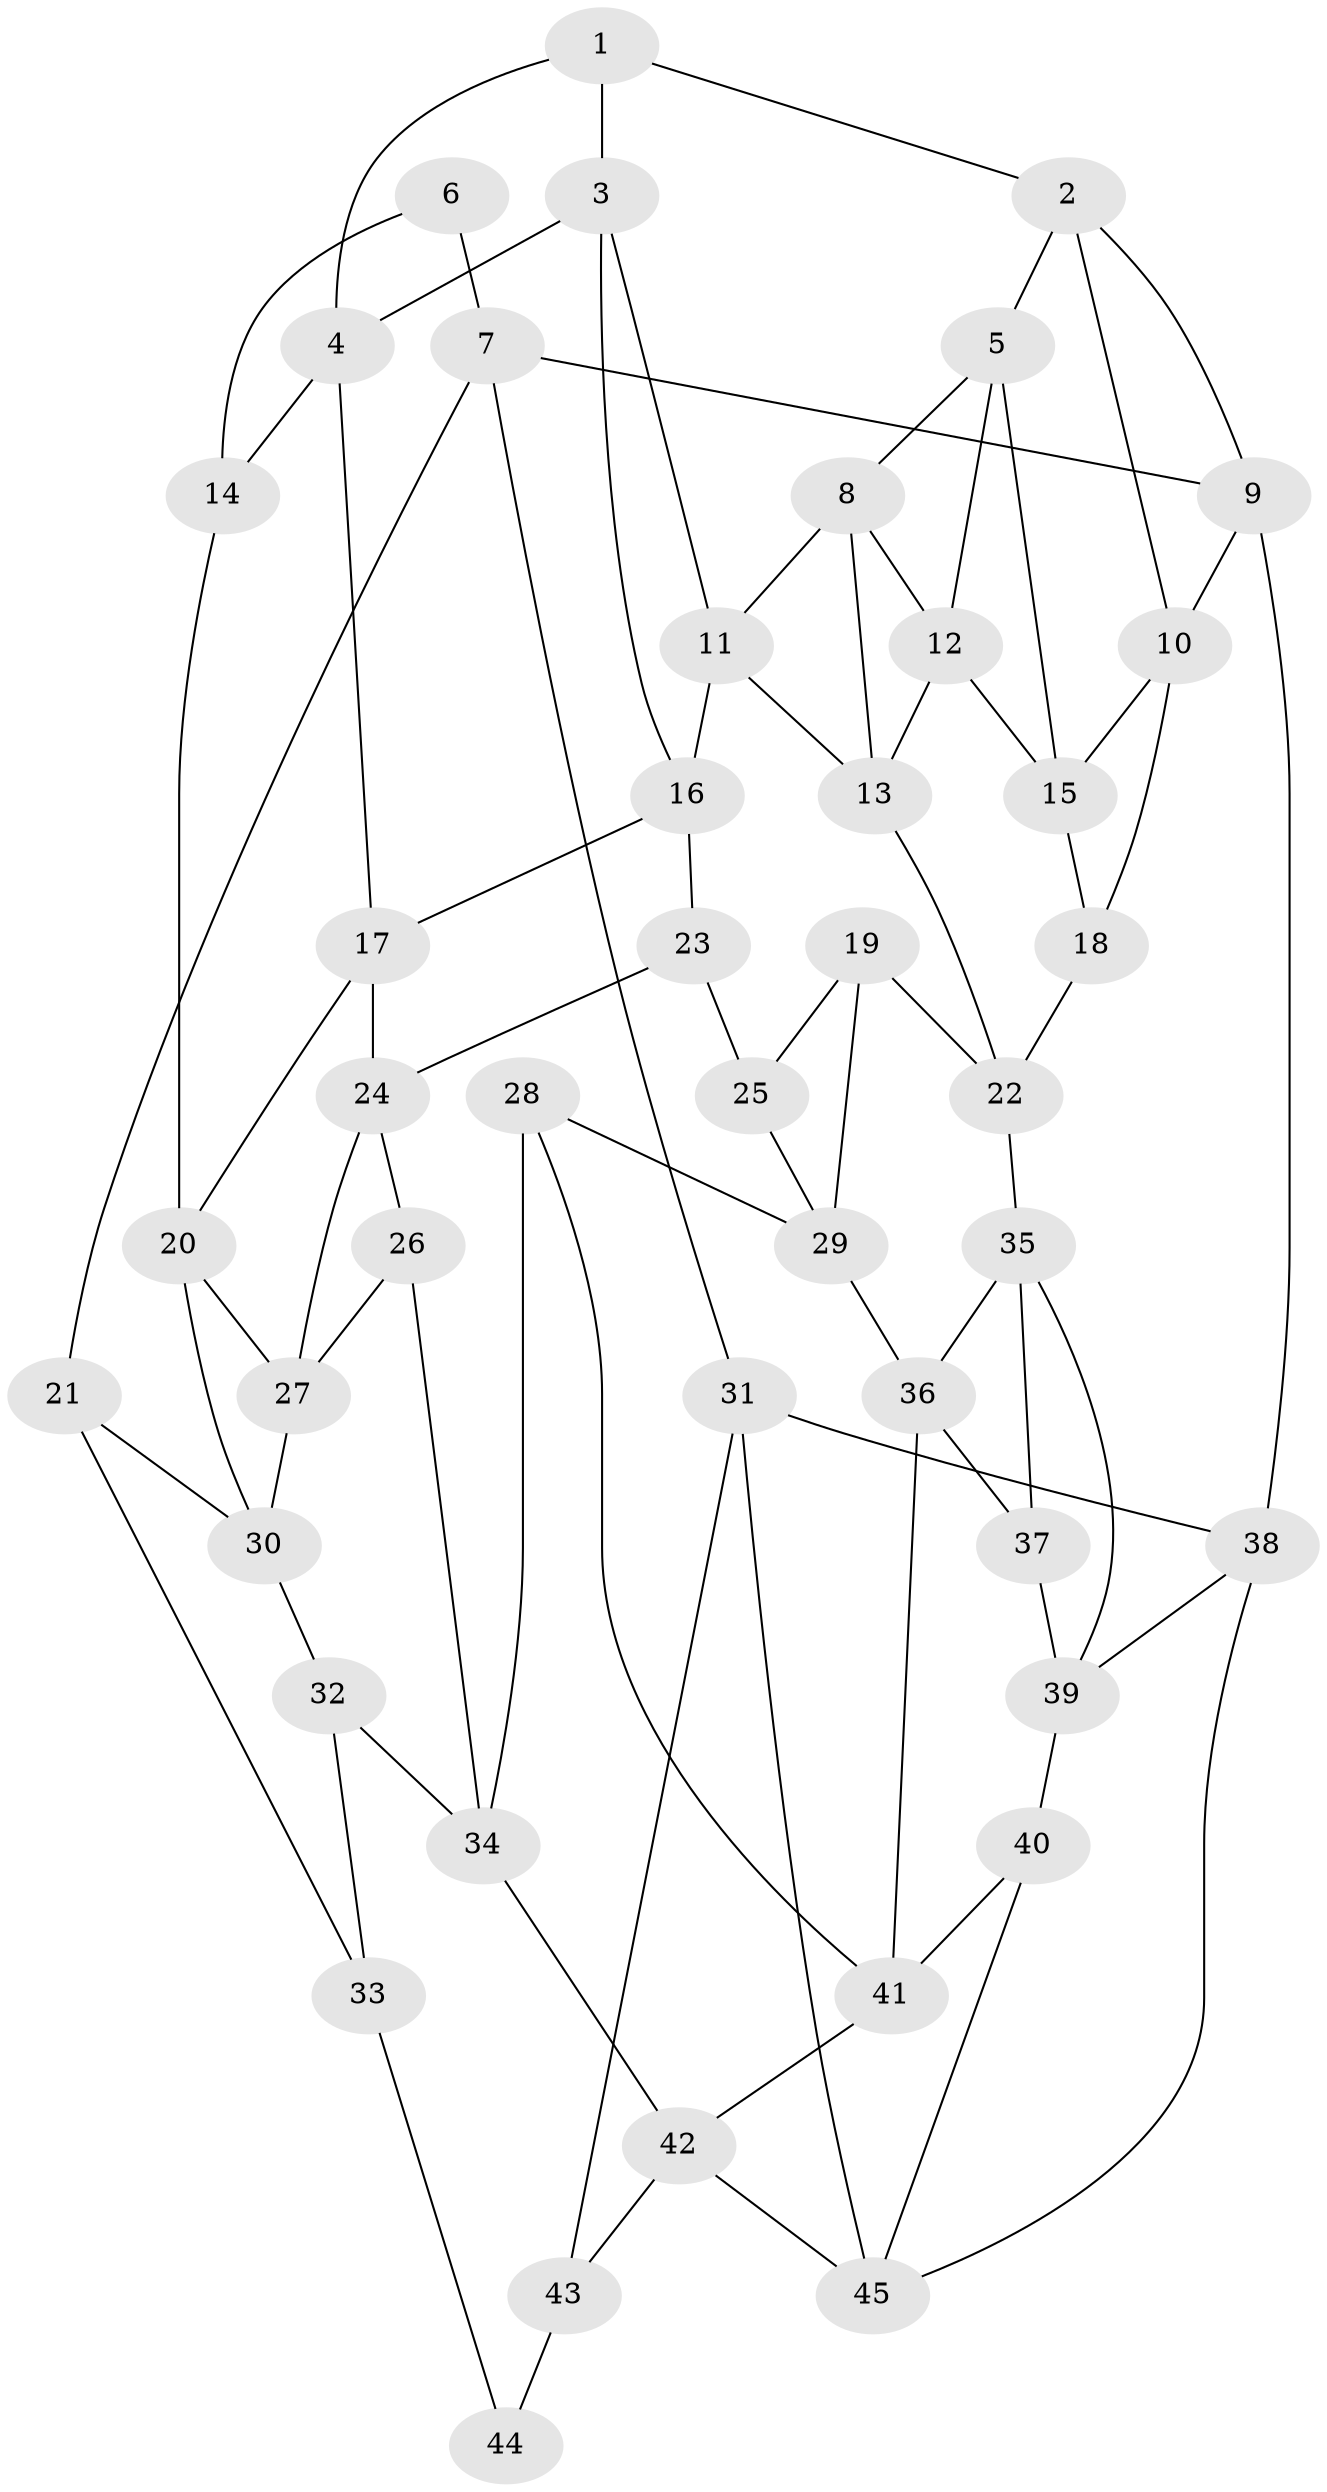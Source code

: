 // original degree distribution, {3: 0.022222222222222223, 5: 0.5555555555555556, 4: 0.2222222222222222, 6: 0.2}
// Generated by graph-tools (version 1.1) at 2025/03/03/09/25 03:03:27]
// undirected, 45 vertices, 81 edges
graph export_dot {
graph [start="1"]
  node [color=gray90,style=filled];
  1;
  2;
  3;
  4;
  5;
  6;
  7;
  8;
  9;
  10;
  11;
  12;
  13;
  14;
  15;
  16;
  17;
  18;
  19;
  20;
  21;
  22;
  23;
  24;
  25;
  26;
  27;
  28;
  29;
  30;
  31;
  32;
  33;
  34;
  35;
  36;
  37;
  38;
  39;
  40;
  41;
  42;
  43;
  44;
  45;
  1 -- 2 [weight=1.0];
  1 -- 3 [weight=1.0];
  1 -- 4 [weight=1.0];
  2 -- 5 [weight=1.0];
  2 -- 9 [weight=1.0];
  2 -- 10 [weight=1.0];
  3 -- 4 [weight=1.0];
  3 -- 11 [weight=1.0];
  3 -- 16 [weight=1.0];
  4 -- 14 [weight=1.0];
  4 -- 17 [weight=1.0];
  5 -- 8 [weight=1.0];
  5 -- 12 [weight=1.0];
  5 -- 15 [weight=1.0];
  6 -- 7 [weight=2.0];
  6 -- 14 [weight=2.0];
  7 -- 9 [weight=1.0];
  7 -- 21 [weight=1.0];
  7 -- 31 [weight=1.0];
  8 -- 11 [weight=1.0];
  8 -- 12 [weight=1.0];
  8 -- 13 [weight=1.0];
  9 -- 10 [weight=1.0];
  9 -- 38 [weight=2.0];
  10 -- 15 [weight=1.0];
  10 -- 18 [weight=1.0];
  11 -- 13 [weight=1.0];
  11 -- 16 [weight=1.0];
  12 -- 13 [weight=1.0];
  12 -- 15 [weight=1.0];
  13 -- 22 [weight=1.0];
  14 -- 20 [weight=1.0];
  15 -- 18 [weight=1.0];
  16 -- 17 [weight=1.0];
  16 -- 23 [weight=1.0];
  17 -- 20 [weight=1.0];
  17 -- 24 [weight=1.0];
  18 -- 22 [weight=1.0];
  19 -- 22 [weight=1.0];
  19 -- 25 [weight=1.0];
  19 -- 29 [weight=1.0];
  20 -- 27 [weight=1.0];
  20 -- 30 [weight=1.0];
  21 -- 30 [weight=1.0];
  21 -- 33 [weight=1.0];
  22 -- 35 [weight=1.0];
  23 -- 24 [weight=1.0];
  23 -- 25 [weight=2.0];
  24 -- 26 [weight=1.0];
  24 -- 27 [weight=1.0];
  25 -- 29 [weight=1.0];
  26 -- 27 [weight=1.0];
  26 -- 34 [weight=1.0];
  27 -- 30 [weight=1.0];
  28 -- 29 [weight=1.0];
  28 -- 34 [weight=1.0];
  28 -- 41 [weight=1.0];
  29 -- 36 [weight=1.0];
  30 -- 32 [weight=1.0];
  31 -- 38 [weight=1.0];
  31 -- 43 [weight=1.0];
  31 -- 45 [weight=1.0];
  32 -- 33 [weight=1.0];
  32 -- 34 [weight=1.0];
  33 -- 44 [weight=2.0];
  34 -- 42 [weight=1.0];
  35 -- 36 [weight=1.0];
  35 -- 37 [weight=1.0];
  35 -- 39 [weight=1.0];
  36 -- 37 [weight=1.0];
  36 -- 41 [weight=1.0];
  37 -- 39 [weight=1.0];
  38 -- 39 [weight=1.0];
  38 -- 45 [weight=1.0];
  39 -- 40 [weight=1.0];
  40 -- 41 [weight=1.0];
  40 -- 45 [weight=1.0];
  41 -- 42 [weight=1.0];
  42 -- 43 [weight=1.0];
  42 -- 45 [weight=1.0];
  43 -- 44 [weight=2.0];
}
